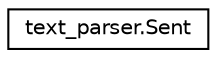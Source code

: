 digraph "Graphical Class Hierarchy"
{
  edge [fontname="Helvetica",fontsize="10",labelfontname="Helvetica",labelfontsize="10"];
  node [fontname="Helvetica",fontsize="10",shape=record];
  rankdir="LR";
  Node1 [label="text_parser.Sent",height=0.2,width=0.4,color="black", fillcolor="white", style="filled",URL="$classtext__parser_1_1_sent.html"];
}
